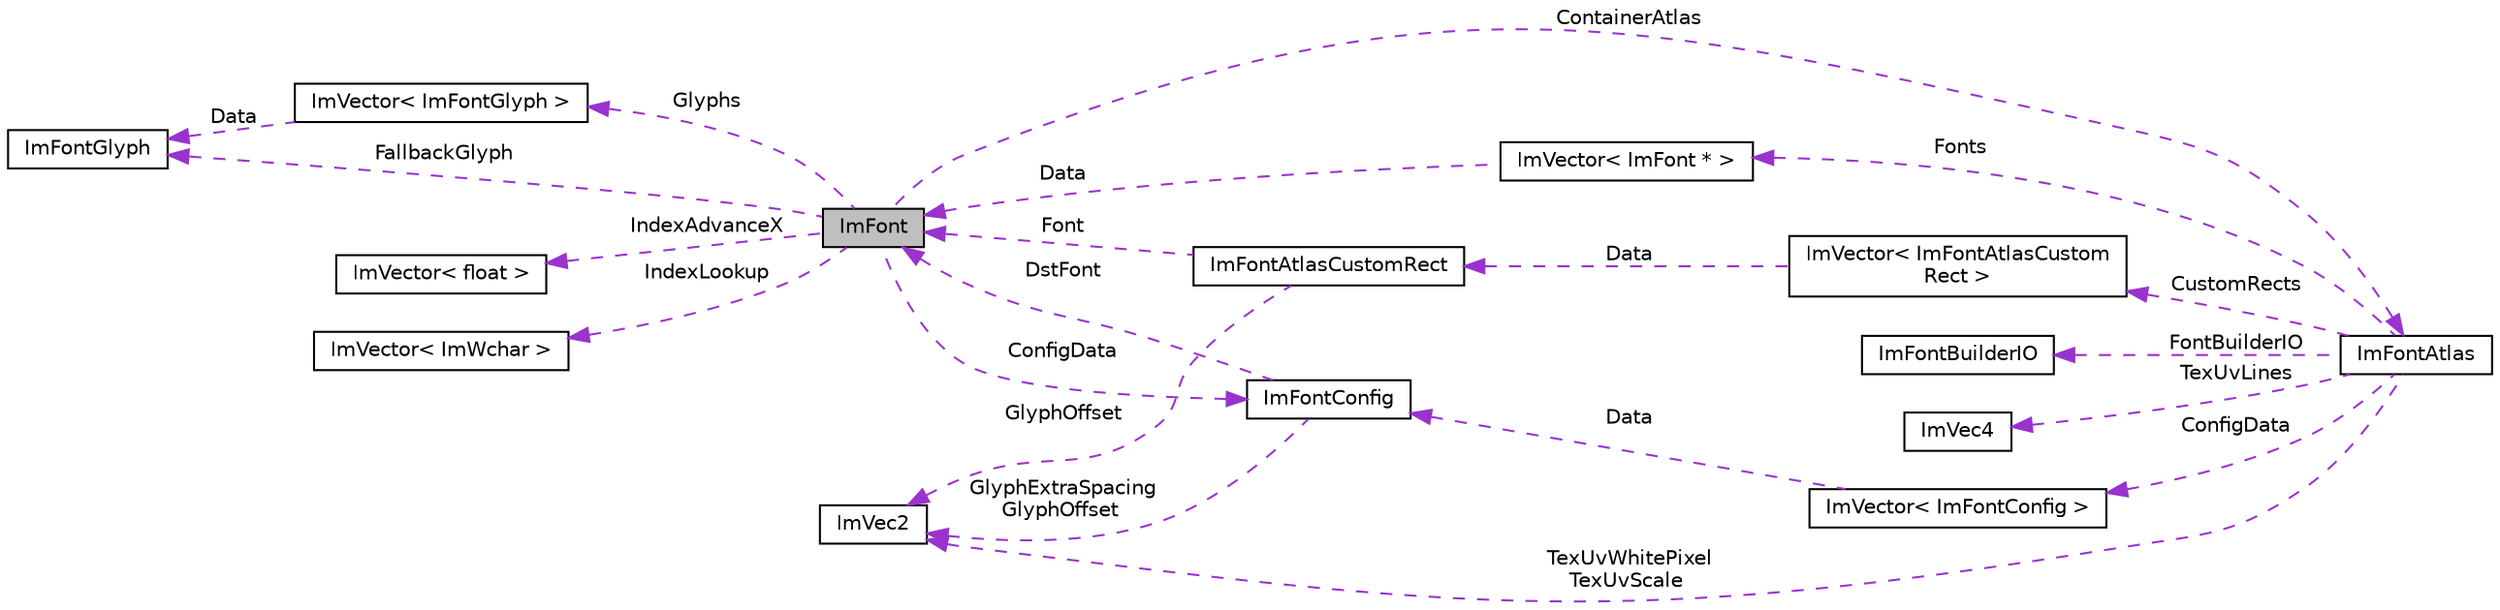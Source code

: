 digraph "ImFont"
{
 // LATEX_PDF_SIZE
  edge [fontname="Helvetica",fontsize="10",labelfontname="Helvetica",labelfontsize="10"];
  node [fontname="Helvetica",fontsize="10",shape=record];
  rankdir="LR";
  Node1 [label="ImFont",height=0.2,width=0.4,color="black", fillcolor="grey75", style="filled", fontcolor="black",tooltip=" "];
  Node2 -> Node1 [dir="back",color="darkorchid3",fontsize="10",style="dashed",label=" Glyphs" ,fontname="Helvetica"];
  Node2 [label="ImVector\< ImFontGlyph \>",height=0.2,width=0.4,color="black", fillcolor="white", style="filled",URL="$structImVector.html",tooltip=" "];
  Node3 -> Node2 [dir="back",color="darkorchid3",fontsize="10",style="dashed",label=" Data" ,fontname="Helvetica"];
  Node3 [label="ImFontGlyph",height=0.2,width=0.4,color="black", fillcolor="white", style="filled",URL="$structImFontGlyph.html",tooltip=" "];
  Node4 -> Node1 [dir="back",color="darkorchid3",fontsize="10",style="dashed",label=" ConfigData" ,fontname="Helvetica"];
  Node4 [label="ImFontConfig",height=0.2,width=0.4,color="black", fillcolor="white", style="filled",URL="$structImFontConfig.html",tooltip=" "];
  Node5 -> Node4 [dir="back",color="darkorchid3",fontsize="10",style="dashed",label=" GlyphExtraSpacing\nGlyphOffset" ,fontname="Helvetica"];
  Node5 [label="ImVec2",height=0.2,width=0.4,color="black", fillcolor="white", style="filled",URL="$structImVec2.html",tooltip=" "];
  Node1 -> Node4 [dir="back",color="darkorchid3",fontsize="10",style="dashed",label=" DstFont" ,fontname="Helvetica"];
  Node3 -> Node1 [dir="back",color="darkorchid3",fontsize="10",style="dashed",label=" FallbackGlyph" ,fontname="Helvetica"];
  Node6 -> Node1 [dir="back",color="darkorchid3",fontsize="10",style="dashed",label=" ContainerAtlas" ,fontname="Helvetica"];
  Node6 [label="ImFontAtlas",height=0.2,width=0.4,color="black", fillcolor="white", style="filled",URL="$structImFontAtlas.html",tooltip=" "];
  Node7 -> Node6 [dir="back",color="darkorchid3",fontsize="10",style="dashed",label=" Fonts" ,fontname="Helvetica"];
  Node7 [label="ImVector\< ImFont * \>",height=0.2,width=0.4,color="black", fillcolor="white", style="filled",URL="$structImVector.html",tooltip=" "];
  Node1 -> Node7 [dir="back",color="darkorchid3",fontsize="10",style="dashed",label=" Data" ,fontname="Helvetica"];
  Node8 -> Node6 [dir="back",color="darkorchid3",fontsize="10",style="dashed",label=" FontBuilderIO" ,fontname="Helvetica"];
  Node8 [label="ImFontBuilderIO",height=0.2,width=0.4,color="black", fillcolor="white", style="filled",URL="$structImFontBuilderIO.html",tooltip=" "];
  Node5 -> Node6 [dir="back",color="darkorchid3",fontsize="10",style="dashed",label=" TexUvWhitePixel\nTexUvScale" ,fontname="Helvetica"];
  Node9 -> Node6 [dir="back",color="darkorchid3",fontsize="10",style="dashed",label=" TexUvLines" ,fontname="Helvetica"];
  Node9 [label="ImVec4",height=0.2,width=0.4,color="black", fillcolor="white", style="filled",URL="$structImVec4.html",tooltip=" "];
  Node10 -> Node6 [dir="back",color="darkorchid3",fontsize="10",style="dashed",label=" ConfigData" ,fontname="Helvetica"];
  Node10 [label="ImVector\< ImFontConfig \>",height=0.2,width=0.4,color="black", fillcolor="white", style="filled",URL="$structImVector.html",tooltip=" "];
  Node4 -> Node10 [dir="back",color="darkorchid3",fontsize="10",style="dashed",label=" Data" ,fontname="Helvetica"];
  Node11 -> Node6 [dir="back",color="darkorchid3",fontsize="10",style="dashed",label=" CustomRects" ,fontname="Helvetica"];
  Node11 [label="ImVector\< ImFontAtlasCustom\lRect \>",height=0.2,width=0.4,color="black", fillcolor="white", style="filled",URL="$structImVector.html",tooltip=" "];
  Node12 -> Node11 [dir="back",color="darkorchid3",fontsize="10",style="dashed",label=" Data" ,fontname="Helvetica"];
  Node12 [label="ImFontAtlasCustomRect",height=0.2,width=0.4,color="black", fillcolor="white", style="filled",URL="$structImFontAtlasCustomRect.html",tooltip=" "];
  Node5 -> Node12 [dir="back",color="darkorchid3",fontsize="10",style="dashed",label=" GlyphOffset" ,fontname="Helvetica"];
  Node1 -> Node12 [dir="back",color="darkorchid3",fontsize="10",style="dashed",label=" Font" ,fontname="Helvetica"];
  Node13 -> Node1 [dir="back",color="darkorchid3",fontsize="10",style="dashed",label=" IndexAdvanceX" ,fontname="Helvetica"];
  Node13 [label="ImVector\< float \>",height=0.2,width=0.4,color="black", fillcolor="white", style="filled",URL="$structImVector.html",tooltip=" "];
  Node14 -> Node1 [dir="back",color="darkorchid3",fontsize="10",style="dashed",label=" IndexLookup" ,fontname="Helvetica"];
  Node14 [label="ImVector\< ImWchar \>",height=0.2,width=0.4,color="black", fillcolor="white", style="filled",URL="$structImVector.html",tooltip=" "];
}
